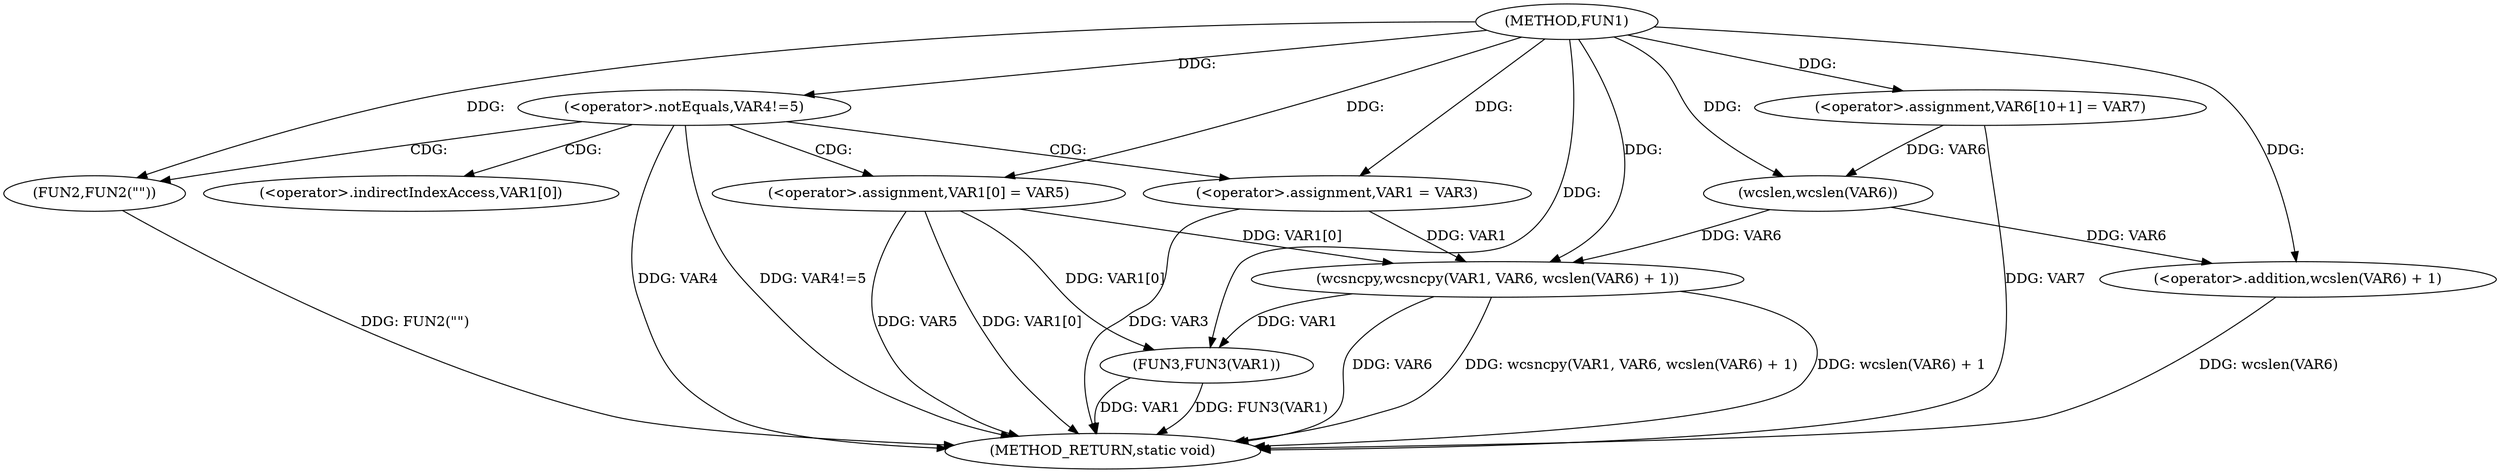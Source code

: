 digraph FUN1 {  
"1000100" [label = "(METHOD,FUN1)" ]
"1000136" [label = "(METHOD_RETURN,static void)" ]
"1000106" [label = "(<operator>.notEquals,VAR4!=5)" ]
"1000110" [label = "(FUN2,FUN2(\"\"))" ]
"1000114" [label = "(<operator>.assignment,VAR1 = VAR3)" ]
"1000117" [label = "(<operator>.assignment,VAR1[0] = VAR5)" ]
"1000124" [label = "(<operator>.assignment,VAR6[10+1] = VAR7)" ]
"1000127" [label = "(wcsncpy,wcsncpy(VAR1, VAR6, wcslen(VAR6) + 1))" ]
"1000130" [label = "(<operator>.addition,wcslen(VAR6) + 1)" ]
"1000131" [label = "(wcslen,wcslen(VAR6))" ]
"1000134" [label = "(FUN3,FUN3(VAR1))" ]
"1000118" [label = "(<operator>.indirectIndexAccess,VAR1[0])" ]
  "1000106" -> "1000136"  [ label = "DDG: VAR4"] 
  "1000117" -> "1000136"  [ label = "DDG: VAR5"] 
  "1000127" -> "1000136"  [ label = "DDG: wcsncpy(VAR1, VAR6, wcslen(VAR6) + 1)"] 
  "1000117" -> "1000136"  [ label = "DDG: VAR1[0]"] 
  "1000114" -> "1000136"  [ label = "DDG: VAR3"] 
  "1000106" -> "1000136"  [ label = "DDG: VAR4!=5"] 
  "1000127" -> "1000136"  [ label = "DDG: wcslen(VAR6) + 1"] 
  "1000124" -> "1000136"  [ label = "DDG: VAR7"] 
  "1000127" -> "1000136"  [ label = "DDG: VAR6"] 
  "1000134" -> "1000136"  [ label = "DDG: FUN3(VAR1)"] 
  "1000134" -> "1000136"  [ label = "DDG: VAR1"] 
  "1000110" -> "1000136"  [ label = "DDG: FUN2(\"\")"] 
  "1000130" -> "1000136"  [ label = "DDG: wcslen(VAR6)"] 
  "1000100" -> "1000106"  [ label = "DDG: "] 
  "1000100" -> "1000110"  [ label = "DDG: "] 
  "1000100" -> "1000114"  [ label = "DDG: "] 
  "1000100" -> "1000117"  [ label = "DDG: "] 
  "1000100" -> "1000124"  [ label = "DDG: "] 
  "1000114" -> "1000127"  [ label = "DDG: VAR1"] 
  "1000117" -> "1000127"  [ label = "DDG: VAR1[0]"] 
  "1000100" -> "1000127"  [ label = "DDG: "] 
  "1000131" -> "1000127"  [ label = "DDG: VAR6"] 
  "1000131" -> "1000130"  [ label = "DDG: VAR6"] 
  "1000124" -> "1000131"  [ label = "DDG: VAR6"] 
  "1000100" -> "1000131"  [ label = "DDG: "] 
  "1000100" -> "1000130"  [ label = "DDG: "] 
  "1000117" -> "1000134"  [ label = "DDG: VAR1[0]"] 
  "1000127" -> "1000134"  [ label = "DDG: VAR1"] 
  "1000100" -> "1000134"  [ label = "DDG: "] 
  "1000106" -> "1000110"  [ label = "CDG: "] 
  "1000106" -> "1000117"  [ label = "CDG: "] 
  "1000106" -> "1000118"  [ label = "CDG: "] 
  "1000106" -> "1000114"  [ label = "CDG: "] 
}

